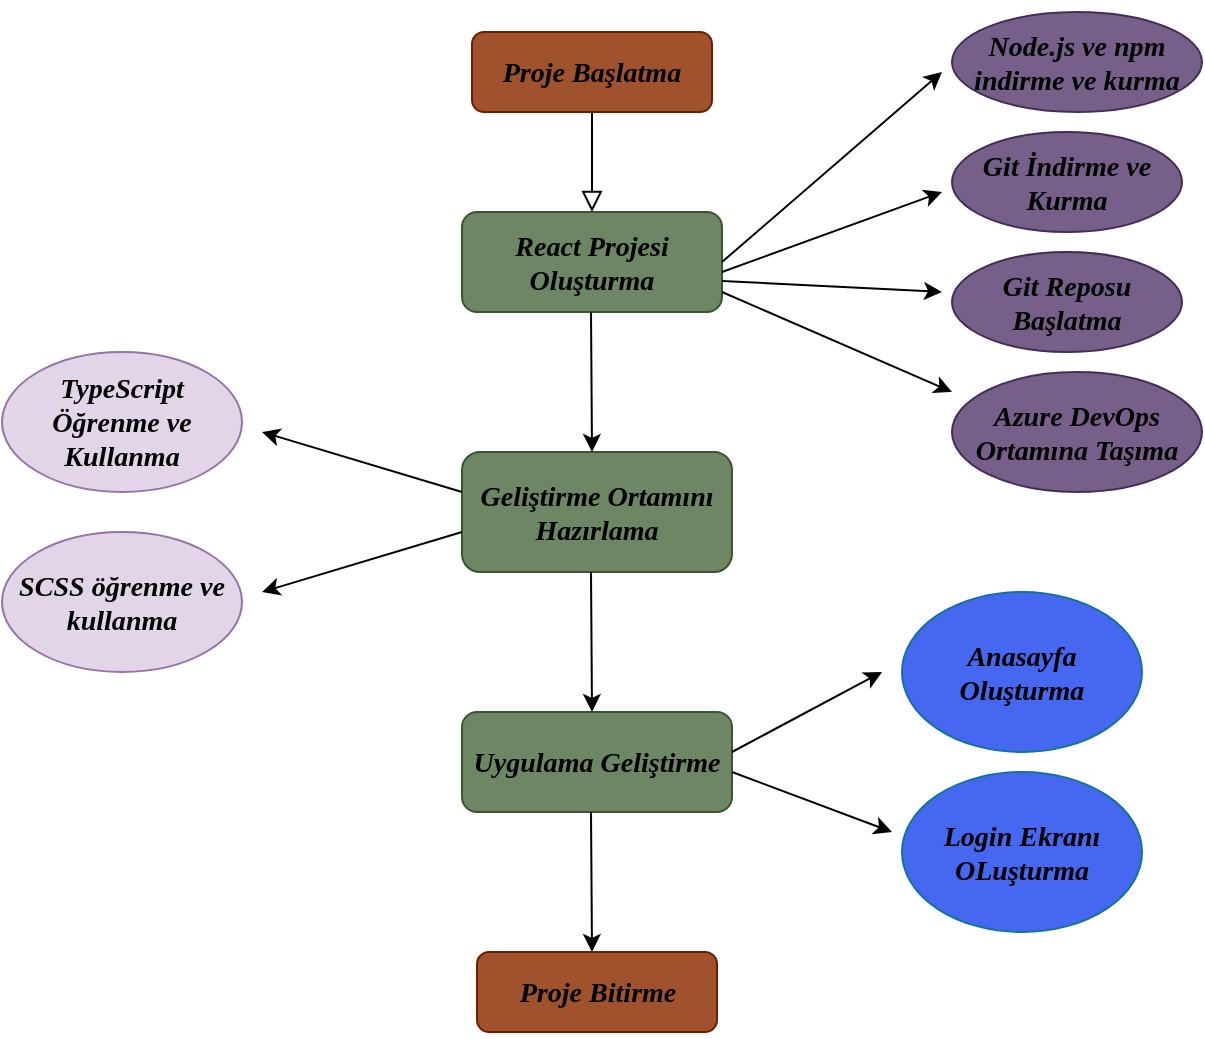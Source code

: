 <mxfile version="24.8.4">
  <diagram id="C5RBs43oDa-KdzZeNtuy" name="Page-1">
    <mxGraphModel dx="1050" dy="557" grid="1" gridSize="10" guides="1" tooltips="1" connect="1" arrows="1" fold="1" page="1" pageScale="1" pageWidth="827" pageHeight="1169" math="0" shadow="0">
      <root>
        <mxCell id="WIyWlLk6GJQsqaUBKTNV-0" />
        <mxCell id="WIyWlLk6GJQsqaUBKTNV-1" parent="WIyWlLk6GJQsqaUBKTNV-0" />
        <mxCell id="WIyWlLk6GJQsqaUBKTNV-2" value="" style="rounded=0;html=1;jettySize=auto;orthogonalLoop=1;fontSize=11;endArrow=block;endFill=0;endSize=8;strokeWidth=1;shadow=0;labelBackgroundColor=none;edgeStyle=orthogonalEdgeStyle;" parent="WIyWlLk6GJQsqaUBKTNV-1" source="WIyWlLk6GJQsqaUBKTNV-3" edge="1">
          <mxGeometry relative="1" as="geometry">
            <mxPoint x="375" y="180" as="targetPoint" />
          </mxGeometry>
        </mxCell>
        <mxCell id="WIyWlLk6GJQsqaUBKTNV-3" value="&lt;h3&gt;&lt;font color=&quot;#000000&quot; face=&quot;Comic Sans MS&quot;&gt;&lt;i style=&quot;&quot;&gt;Proje Başlatma&lt;/i&gt;&lt;/font&gt;&lt;/h3&gt;" style="rounded=1;whiteSpace=wrap;html=1;fontSize=12;glass=0;strokeWidth=1;shadow=0;fillColor=#a0522d;strokeColor=#6D1F00;fontColor=#ffffff;" parent="WIyWlLk6GJQsqaUBKTNV-1" vertex="1">
          <mxGeometry x="315" y="90" width="120" height="40" as="geometry" />
        </mxCell>
        <mxCell id="WIyWlLk6GJQsqaUBKTNV-7" value="&lt;h3&gt;&lt;i&gt;&lt;b&gt;&lt;font color=&quot;#000000&quot; face=&quot;Comic Sans MS&quot;&gt;React Projesi Oluşturma&lt;/font&gt;&lt;/b&gt;&lt;/i&gt;&lt;/h3&gt;" style="rounded=1;whiteSpace=wrap;html=1;fontSize=12;glass=0;strokeWidth=1;shadow=0;fillColor=#6d8764;fontColor=#ffffff;strokeColor=#3A5431;" parent="WIyWlLk6GJQsqaUBKTNV-1" vertex="1">
          <mxGeometry x="310" y="180" width="130" height="50" as="geometry" />
        </mxCell>
        <mxCell id="WIyWlLk6GJQsqaUBKTNV-11" value="&lt;h3&gt;&lt;font color=&quot;#000000&quot; face=&quot;Comic Sans MS&quot;&gt;&lt;i&gt;Uygulama Geliştirme&lt;/i&gt;&lt;/font&gt;&lt;/h3&gt;" style="rounded=1;whiteSpace=wrap;html=1;fontSize=12;glass=0;strokeWidth=1;shadow=0;fillColor=#6d8764;fontColor=#ffffff;strokeColor=#3A5431;" parent="WIyWlLk6GJQsqaUBKTNV-1" vertex="1">
          <mxGeometry x="310" y="430" width="135" height="50" as="geometry" />
        </mxCell>
        <mxCell id="WIyWlLk6GJQsqaUBKTNV-12" value="&lt;h3&gt;&lt;i&gt;&lt;b&gt;&lt;font color=&quot;#000000&quot; face=&quot;Comic Sans MS&quot;&gt;Geliştirme Ortamını Hazırlama&lt;/font&gt;&lt;/b&gt;&lt;/i&gt;&lt;/h3&gt;" style="rounded=1;whiteSpace=wrap;html=1;fontSize=12;glass=0;strokeWidth=1;shadow=0;fillColor=#6d8764;fontColor=#ffffff;strokeColor=#3A5431;" parent="WIyWlLk6GJQsqaUBKTNV-1" vertex="1">
          <mxGeometry x="310" y="300" width="135" height="60" as="geometry" />
        </mxCell>
        <mxCell id="LJRJPsoyRVIfoA9RNnUp-2" value="" style="endArrow=classic;html=1;rounded=0;" edge="1" parent="WIyWlLk6GJQsqaUBKTNV-1">
          <mxGeometry width="50" height="50" relative="1" as="geometry">
            <mxPoint x="374.5" y="360" as="sourcePoint" />
            <mxPoint x="375" y="430" as="targetPoint" />
          </mxGeometry>
        </mxCell>
        <mxCell id="LJRJPsoyRVIfoA9RNnUp-7" value="" style="endArrow=classic;html=1;rounded=0;" edge="1" parent="WIyWlLk6GJQsqaUBKTNV-1">
          <mxGeometry width="50" height="50" relative="1" as="geometry">
            <mxPoint x="440" y="210" as="sourcePoint" />
            <mxPoint x="550" y="170" as="targetPoint" />
          </mxGeometry>
        </mxCell>
        <mxCell id="LJRJPsoyRVIfoA9RNnUp-8" value="&lt;h3&gt;&lt;b&gt;&lt;i&gt;&lt;font color=&quot;#000000&quot; face=&quot;Comic Sans MS&quot;&gt;Git İndirme ve Kurma&lt;/font&gt;&lt;/i&gt;&lt;/b&gt;&lt;/h3&gt;" style="ellipse;whiteSpace=wrap;html=1;fillColor=#76608a;fontColor=#ffffff;strokeColor=#432D57;" vertex="1" parent="WIyWlLk6GJQsqaUBKTNV-1">
          <mxGeometry x="555" y="140" width="115" height="50" as="geometry" />
        </mxCell>
        <mxCell id="LJRJPsoyRVIfoA9RNnUp-9" value="&lt;h3&gt;&lt;b&gt;&lt;i&gt;&lt;font color=&quot;#000000&quot; face=&quot;Comic Sans MS&quot;&gt;Git Reposu Başlatma&lt;/font&gt;&lt;/i&gt;&lt;/b&gt;&lt;/h3&gt;" style="ellipse;whiteSpace=wrap;html=1;fillColor=#76608a;fontColor=#ffffff;strokeColor=#432D57;" vertex="1" parent="WIyWlLk6GJQsqaUBKTNV-1">
          <mxGeometry x="555" y="200" width="115" height="50" as="geometry" />
        </mxCell>
        <mxCell id="LJRJPsoyRVIfoA9RNnUp-11" value="" style="endArrow=classic;html=1;rounded=0;" edge="1" parent="WIyWlLk6GJQsqaUBKTNV-1">
          <mxGeometry width="50" height="50" relative="1" as="geometry">
            <mxPoint x="440" y="214.5" as="sourcePoint" />
            <mxPoint x="550" y="220" as="targetPoint" />
          </mxGeometry>
        </mxCell>
        <mxCell id="LJRJPsoyRVIfoA9RNnUp-12" value="&lt;h3&gt;&lt;b&gt;&lt;i&gt;&lt;font color=&quot;#000000&quot; face=&quot;Comic Sans MS&quot;&gt;Azure DevOps Ortamına Taşıma&lt;/font&gt;&lt;/i&gt;&lt;/b&gt;&lt;/h3&gt;" style="ellipse;whiteSpace=wrap;html=1;fillColor=#76608a;fontColor=#ffffff;strokeColor=#432D57;" vertex="1" parent="WIyWlLk6GJQsqaUBKTNV-1">
          <mxGeometry x="555" y="260" width="125" height="60" as="geometry" />
        </mxCell>
        <mxCell id="LJRJPsoyRVIfoA9RNnUp-13" value="" style="endArrow=classic;html=1;rounded=0;" edge="1" parent="WIyWlLk6GJQsqaUBKTNV-1">
          <mxGeometry width="50" height="50" relative="1" as="geometry">
            <mxPoint x="440" y="220" as="sourcePoint" />
            <mxPoint x="555" y="270" as="targetPoint" />
          </mxGeometry>
        </mxCell>
        <mxCell id="LJRJPsoyRVIfoA9RNnUp-14" value="" style="endArrow=classic;html=1;rounded=0;" edge="1" parent="WIyWlLk6GJQsqaUBKTNV-1">
          <mxGeometry width="50" height="50" relative="1" as="geometry">
            <mxPoint x="374.5" y="230" as="sourcePoint" />
            <mxPoint x="375" y="300" as="targetPoint" />
          </mxGeometry>
        </mxCell>
        <mxCell id="LJRJPsoyRVIfoA9RNnUp-15" value="" style="endArrow=classic;html=1;rounded=0;" edge="1" parent="WIyWlLk6GJQsqaUBKTNV-1">
          <mxGeometry width="50" height="50" relative="1" as="geometry">
            <mxPoint x="310" y="320" as="sourcePoint" />
            <mxPoint x="210" y="290" as="targetPoint" />
          </mxGeometry>
        </mxCell>
        <mxCell id="LJRJPsoyRVIfoA9RNnUp-16" value="" style="endArrow=classic;html=1;rounded=0;" edge="1" parent="WIyWlLk6GJQsqaUBKTNV-1">
          <mxGeometry width="50" height="50" relative="1" as="geometry">
            <mxPoint x="310" y="340" as="sourcePoint" />
            <mxPoint x="210" y="370" as="targetPoint" />
          </mxGeometry>
        </mxCell>
        <mxCell id="LJRJPsoyRVIfoA9RNnUp-17" value="&lt;h3&gt;&lt;b&gt;&lt;i&gt;&lt;font color=&quot;#000000&quot; face=&quot;Comic Sans MS&quot;&gt;TypeScript Öğrenme ve Kullanma&lt;/font&gt;&lt;/i&gt;&lt;/b&gt;&lt;/h3&gt;" style="ellipse;whiteSpace=wrap;html=1;fillColor=#e1d5e7;strokeColor=#9673a6;" vertex="1" parent="WIyWlLk6GJQsqaUBKTNV-1">
          <mxGeometry x="80" y="250" width="120" height="70" as="geometry" />
        </mxCell>
        <mxCell id="LJRJPsoyRVIfoA9RNnUp-18" value="&lt;h3&gt;&lt;b&gt;&lt;i&gt;&lt;font color=&quot;#000000&quot; face=&quot;Comic Sans MS&quot;&gt;SCSS öğrenme ve kullanma&lt;/font&gt;&lt;/i&gt;&lt;/b&gt;&lt;/h3&gt;" style="ellipse;whiteSpace=wrap;html=1;fillColor=#e1d5e7;strokeColor=#9673a6;" vertex="1" parent="WIyWlLk6GJQsqaUBKTNV-1">
          <mxGeometry x="80" y="340" width="120" height="70" as="geometry" />
        </mxCell>
        <mxCell id="LJRJPsoyRVIfoA9RNnUp-19" value="" style="endArrow=classic;html=1;rounded=0;" edge="1" parent="WIyWlLk6GJQsqaUBKTNV-1">
          <mxGeometry width="50" height="50" relative="1" as="geometry">
            <mxPoint x="445" y="450" as="sourcePoint" />
            <mxPoint x="520" y="410" as="targetPoint" />
            <Array as="points" />
          </mxGeometry>
        </mxCell>
        <mxCell id="LJRJPsoyRVIfoA9RNnUp-20" value="" style="endArrow=classic;html=1;rounded=0;" edge="1" parent="WIyWlLk6GJQsqaUBKTNV-1">
          <mxGeometry width="50" height="50" relative="1" as="geometry">
            <mxPoint x="445" y="460" as="sourcePoint" />
            <mxPoint x="525" y="490" as="targetPoint" />
          </mxGeometry>
        </mxCell>
        <mxCell id="LJRJPsoyRVIfoA9RNnUp-21" value="&lt;h3&gt;&lt;b&gt;&lt;i&gt;&lt;font color=&quot;#000000&quot; face=&quot;Comic Sans MS&quot;&gt;Anasayfa Oluşturma&lt;/font&gt;&lt;/i&gt;&lt;/b&gt;&lt;/h3&gt;" style="ellipse;whiteSpace=wrap;html=1;fillColor=#4668F0;strokeColor=#10739e;" vertex="1" parent="WIyWlLk6GJQsqaUBKTNV-1">
          <mxGeometry x="530" y="370" width="120" height="80" as="geometry" />
        </mxCell>
        <mxCell id="LJRJPsoyRVIfoA9RNnUp-23" value="&lt;h3&gt;&lt;b&gt;&lt;i&gt;&lt;font color=&quot;#000000&quot; face=&quot;Comic Sans MS&quot;&gt;Login Ekranı OLuşturma&lt;/font&gt;&lt;/i&gt;&lt;/b&gt;&lt;/h3&gt;" style="ellipse;whiteSpace=wrap;html=1;fillColor=#4668F0;strokeColor=#10739e;" vertex="1" parent="WIyWlLk6GJQsqaUBKTNV-1">
          <mxGeometry x="530" y="460" width="120" height="80" as="geometry" />
        </mxCell>
        <mxCell id="LJRJPsoyRVIfoA9RNnUp-24" value="" style="endArrow=classic;html=1;rounded=0;" edge="1" parent="WIyWlLk6GJQsqaUBKTNV-1">
          <mxGeometry width="50" height="50" relative="1" as="geometry">
            <mxPoint x="374.5" y="480" as="sourcePoint" />
            <mxPoint x="375" y="550" as="targetPoint" />
          </mxGeometry>
        </mxCell>
        <mxCell id="LJRJPsoyRVIfoA9RNnUp-25" value="&lt;h3&gt;&lt;font face=&quot;Comic Sans MS&quot; color=&quot;#000000&quot;&gt;&lt;i&gt;Proje Bitirme&lt;/i&gt;&lt;/font&gt;&lt;/h3&gt;" style="rounded=1;whiteSpace=wrap;html=1;fontSize=12;glass=0;strokeWidth=1;shadow=0;fillColor=#a0522d;strokeColor=#6D1F00;fontColor=#ffffff;" vertex="1" parent="WIyWlLk6GJQsqaUBKTNV-1">
          <mxGeometry x="317.5" y="550" width="120" height="40" as="geometry" />
        </mxCell>
        <mxCell id="LJRJPsoyRVIfoA9RNnUp-26" value="&lt;h3&gt;&lt;b&gt;&lt;i&gt;&lt;font color=&quot;#000000&quot; face=&quot;Comic Sans MS&quot;&gt;Node.js ve npm indirme ve kurma&lt;/font&gt;&lt;/i&gt;&lt;/b&gt;&lt;/h3&gt;" style="ellipse;whiteSpace=wrap;html=1;fillColor=#76608a;fontColor=#ffffff;strokeColor=#432D57;" vertex="1" parent="WIyWlLk6GJQsqaUBKTNV-1">
          <mxGeometry x="555" y="80" width="125" height="50" as="geometry" />
        </mxCell>
        <mxCell id="LJRJPsoyRVIfoA9RNnUp-27" value="" style="endArrow=classic;html=1;rounded=0;" edge="1" parent="WIyWlLk6GJQsqaUBKTNV-1">
          <mxGeometry width="50" height="50" relative="1" as="geometry">
            <mxPoint x="440" y="205" as="sourcePoint" />
            <mxPoint x="550" y="110" as="targetPoint" />
          </mxGeometry>
        </mxCell>
      </root>
    </mxGraphModel>
  </diagram>
</mxfile>
